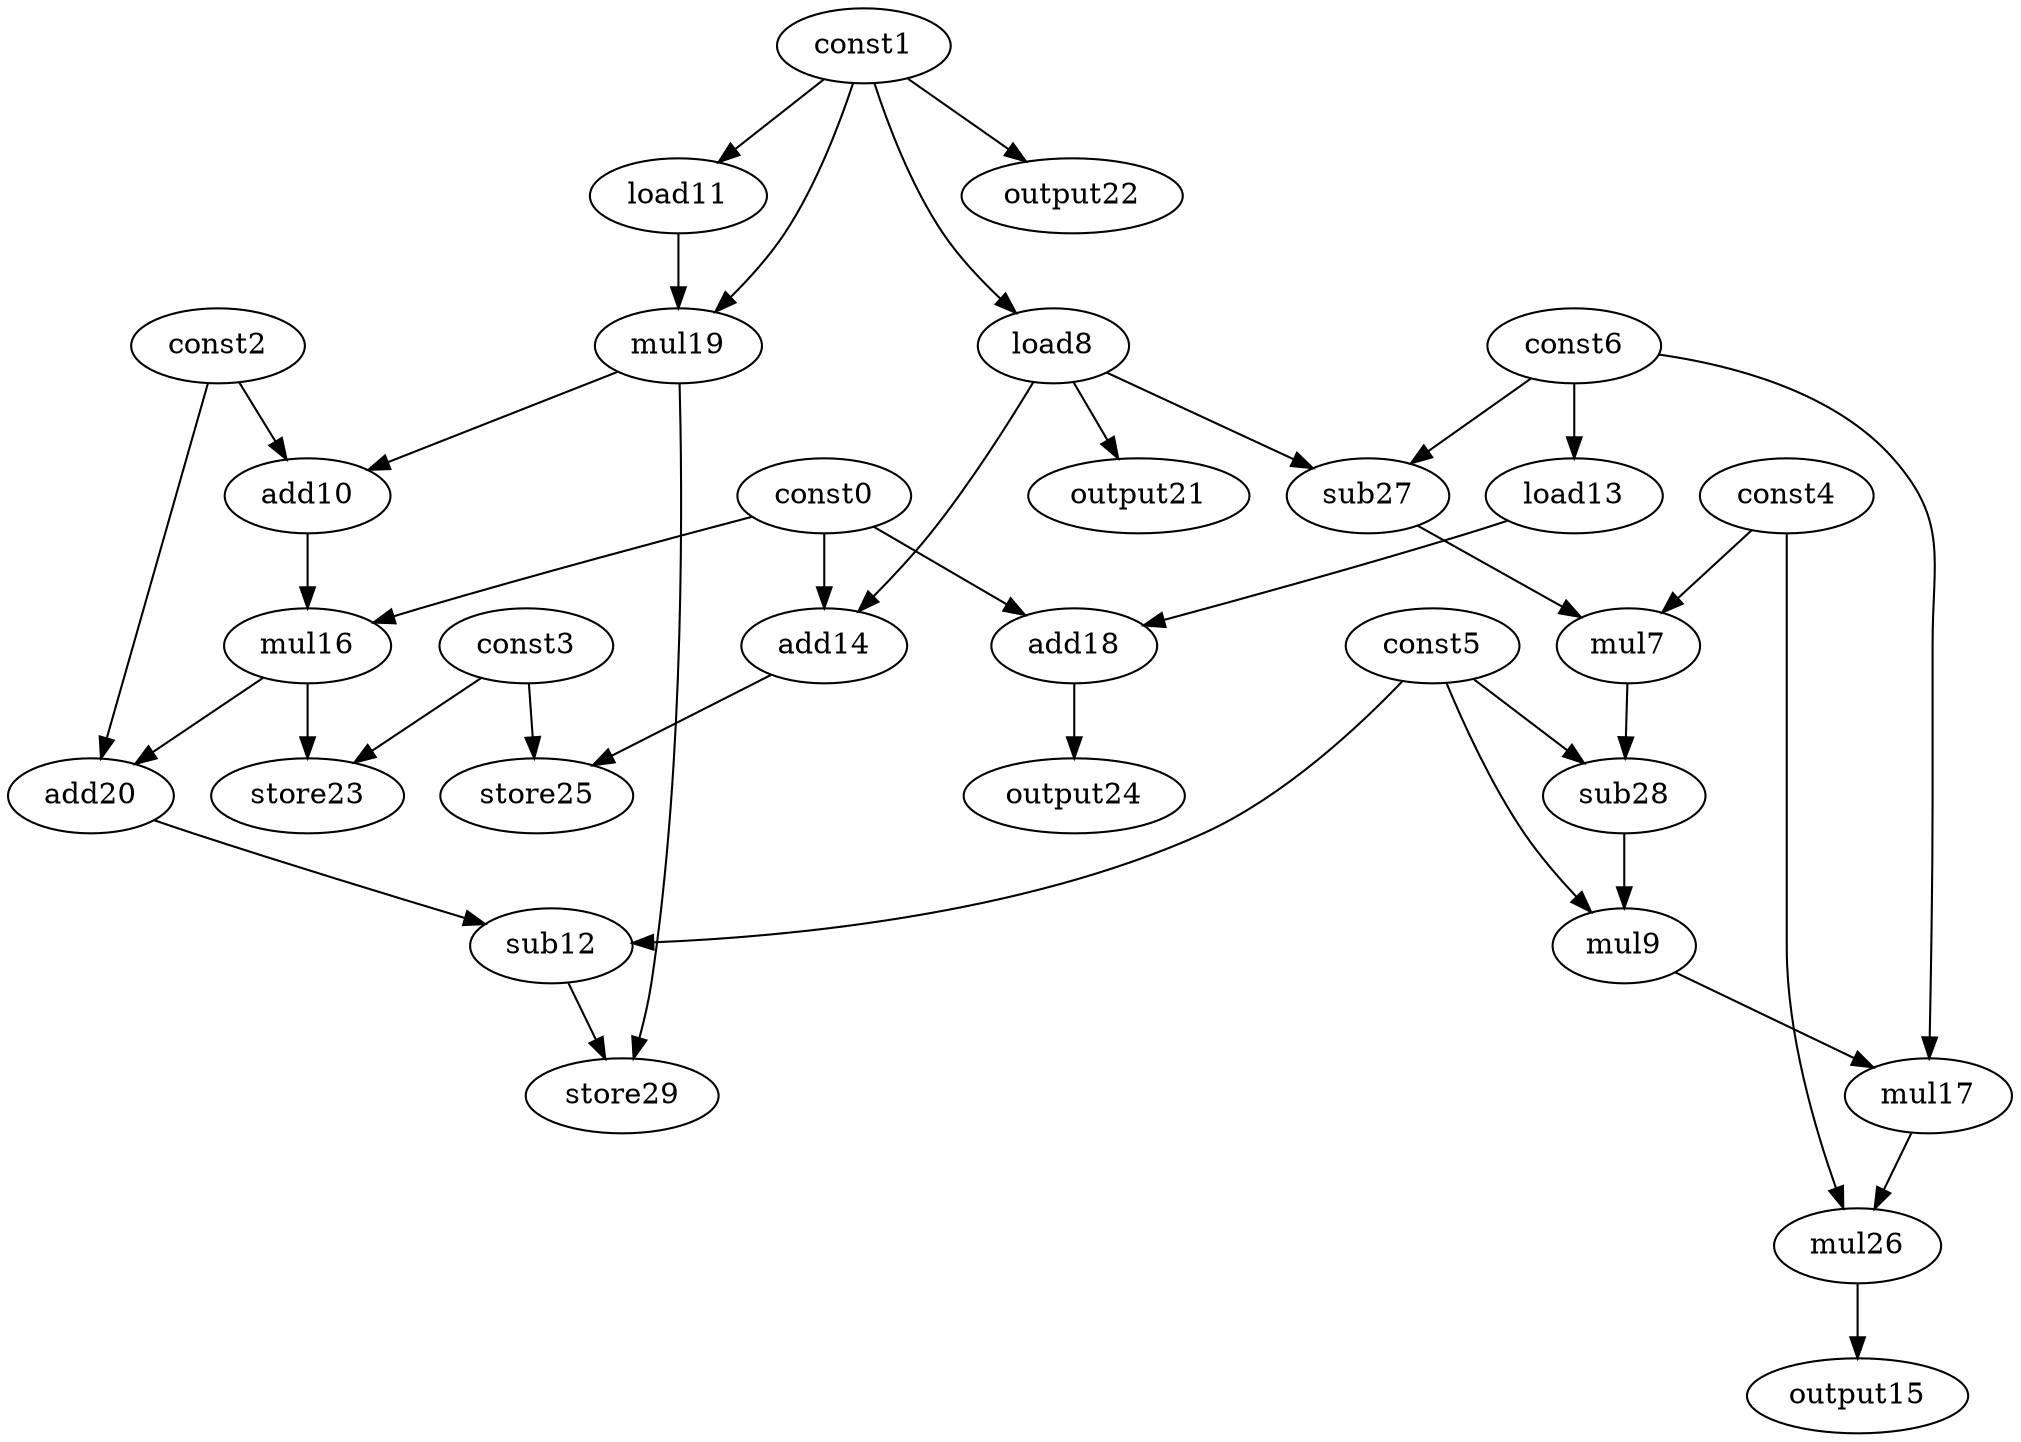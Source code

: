 digraph G { 
const0[opcode=const]; 
const1[opcode=const]; 
const2[opcode=const]; 
const3[opcode=const]; 
const4[opcode=const]; 
const5[opcode=const]; 
const6[opcode=const]; 
mul7[opcode=mul]; 
load8[opcode=load]; 
mul9[opcode=mul]; 
add10[opcode=add]; 
load11[opcode=load]; 
sub12[opcode=sub]; 
load13[opcode=load]; 
add14[opcode=add]; 
output15[opcode=output]; 
mul16[opcode=mul]; 
mul17[opcode=mul]; 
add18[opcode=add]; 
mul19[opcode=mul]; 
add20[opcode=add]; 
output21[opcode=output]; 
output22[opcode=output]; 
store23[opcode=store]; 
output24[opcode=output]; 
store25[opcode=store]; 
mul26[opcode=mul]; 
sub27[opcode=sub]; 
sub28[opcode=sub]; 
store29[opcode=store]; 
const1->load8[operand=0];
const1->load11[operand=0];
const6->load13[operand=0];
const1->output22[operand=0];
const0->add14[operand=0];
load8->add14[operand=1];
const0->add18[operand=0];
load13->add18[operand=1];
const1->mul19[operand=0];
load11->mul19[operand=1];
load8->output21[operand=0];
load8->sub27[operand=0];
const6->sub27[operand=1];
sub27->mul7[operand=0];
const4->mul7[operand=1];
const2->add10[operand=0];
mul19->add10[operand=1];
add18->output24[operand=0];
const3->store25[operand=0];
add14->store25[operand=1];
const0->mul16[operand=0];
add10->mul16[operand=1];
const5->sub28[operand=0];
mul7->sub28[operand=1];
sub28->mul9[operand=0];
const5->mul9[operand=1];
mul16->add20[operand=0];
const2->add20[operand=1];
mul16->store23[operand=0];
const3->store23[operand=1];
add20->sub12[operand=0];
const5->sub12[operand=1];
mul9->mul17[operand=0];
const6->mul17[operand=1];
mul17->mul26[operand=0];
const4->mul26[operand=1];
mul19->store29[operand=0];
sub12->store29[operand=1];
mul26->output15[operand=0];
}
